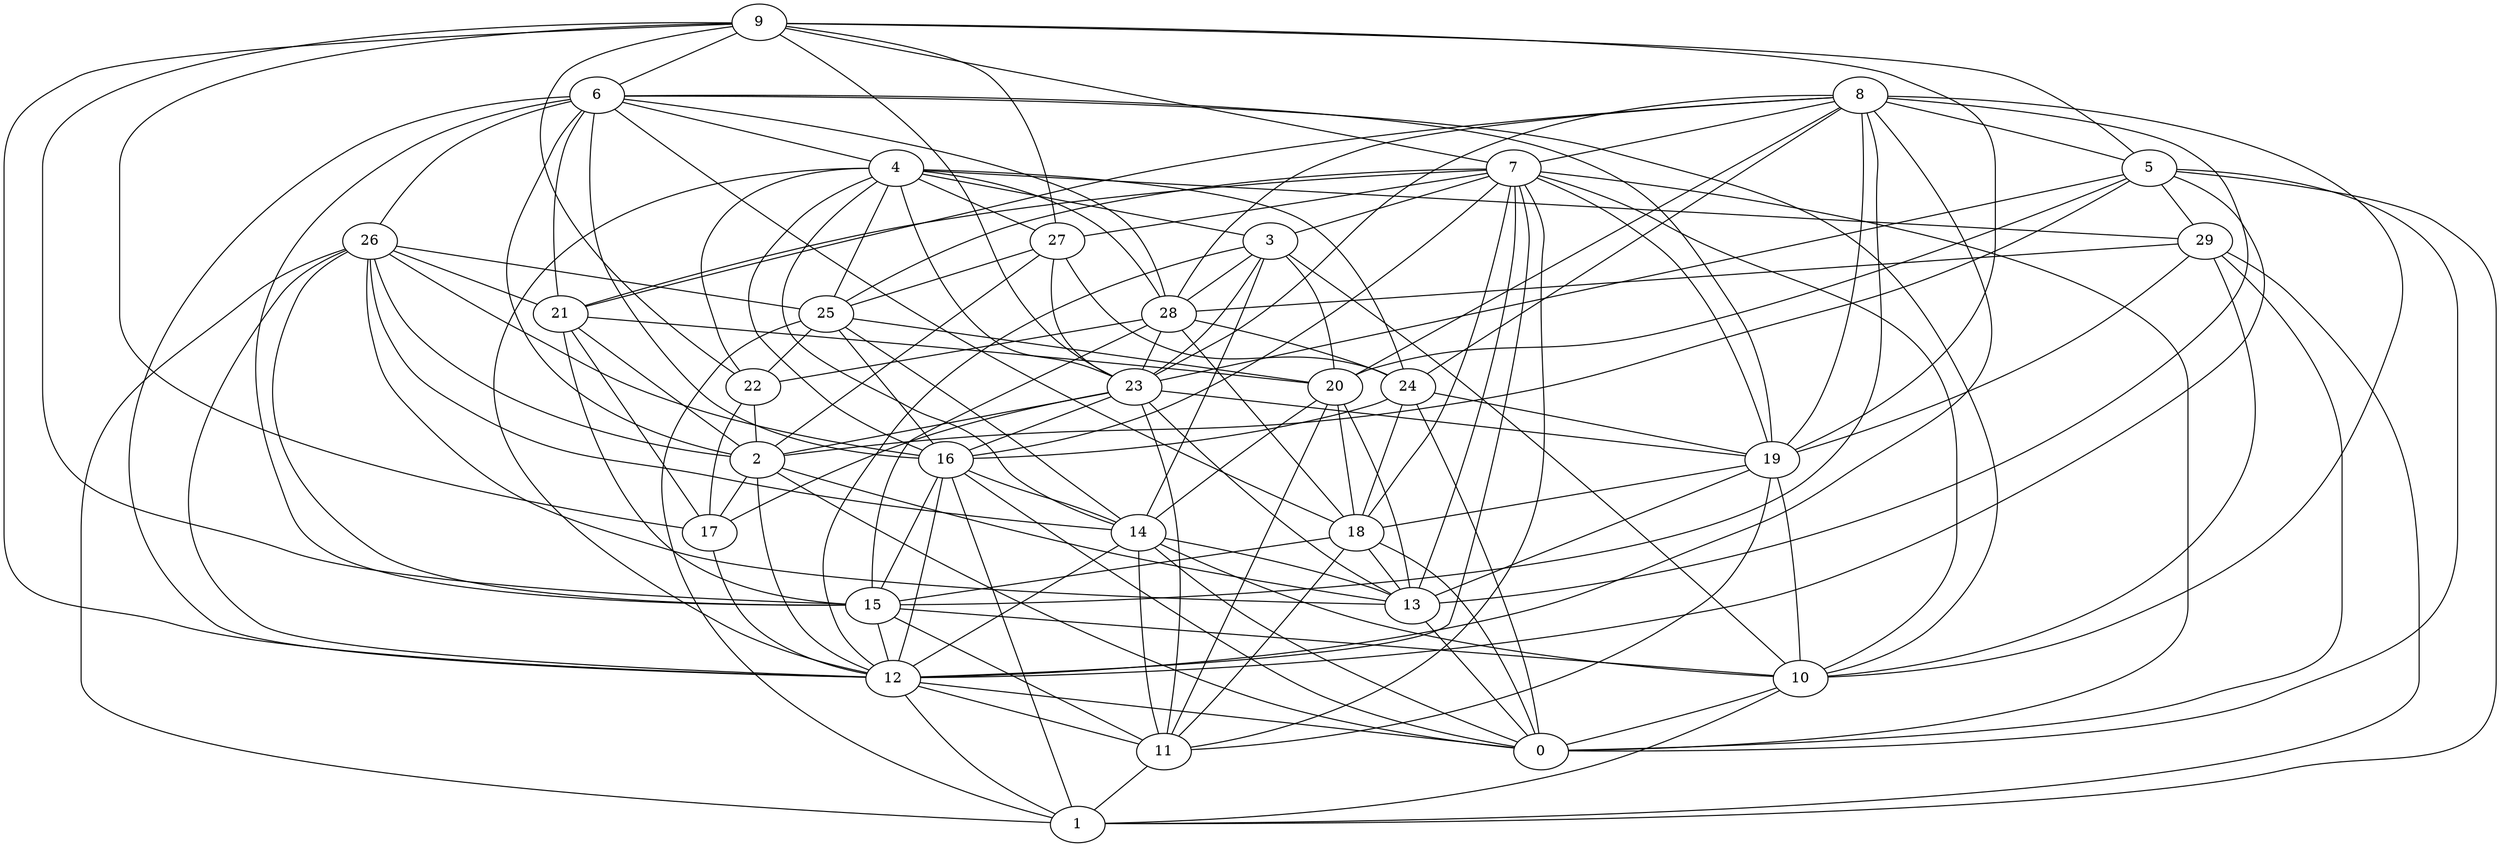 digraph GG_graph {

subgraph G_graph {
edge [color = black]
"19" -> "18" [dir = none]
"19" -> "10" [dir = none]
"28" -> "22" [dir = none]
"28" -> "18" [dir = none]
"9" -> "27" [dir = none]
"9" -> "6" [dir = none]
"9" -> "23" [dir = none]
"9" -> "22" [dir = none]
"22" -> "2" [dir = none]
"22" -> "17" [dir = none]
"17" -> "12" [dir = none]
"4" -> "29" [dir = none]
"4" -> "22" [dir = none]
"4" -> "23" [dir = none]
"4" -> "24" [dir = none]
"4" -> "12" [dir = none]
"4" -> "3" [dir = none]
"12" -> "11" [dir = none]
"12" -> "1" [dir = none]
"7" -> "13" [dir = none]
"7" -> "3" [dir = none]
"7" -> "0" [dir = none]
"7" -> "25" [dir = none]
"7" -> "21" [dir = none]
"7" -> "12" [dir = none]
"10" -> "0" [dir = none]
"10" -> "1" [dir = none]
"27" -> "2" [dir = none]
"27" -> "23" [dir = none]
"27" -> "25" [dir = none]
"8" -> "21" [dir = none]
"8" -> "24" [dir = none]
"8" -> "12" [dir = none]
"8" -> "19" [dir = none]
"8" -> "10" [dir = none]
"8" -> "15" [dir = none]
"8" -> "7" [dir = none]
"8" -> "13" [dir = none]
"8" -> "23" [dir = none]
"8" -> "28" [dir = none]
"8" -> "5" [dir = none]
"8" -> "20" [dir = none]
"6" -> "4" [dir = none]
"6" -> "10" [dir = none]
"6" -> "2" [dir = none]
"6" -> "26" [dir = none]
"6" -> "21" [dir = none]
"3" -> "20" [dir = none]
"16" -> "12" [dir = none]
"16" -> "0" [dir = none]
"16" -> "15" [dir = none]
"5" -> "20" [dir = none]
"5" -> "0" [dir = none]
"24" -> "19" [dir = none]
"24" -> "0" [dir = none]
"14" -> "11" [dir = none]
"14" -> "13" [dir = none]
"14" -> "10" [dir = none]
"14" -> "0" [dir = none]
"26" -> "25" [dir = none]
"26" -> "15" [dir = none]
"26" -> "14" [dir = none]
"26" -> "13" [dir = none]
"26" -> "21" [dir = none]
"26" -> "16" [dir = none]
"29" -> "1" [dir = none]
"29" -> "0" [dir = none]
"29" -> "10" [dir = none]
"29" -> "19" [dir = none]
"15" -> "12" [dir = none]
"15" -> "11" [dir = none]
"15" -> "10" [dir = none]
"18" -> "11" [dir = none]
"23" -> "19" [dir = none]
"23" -> "2" [dir = none]
"23" -> "13" [dir = none]
"23" -> "16" [dir = none]
"23" -> "11" [dir = none]
"21" -> "17" [dir = none]
"21" -> "20" [dir = none]
"21" -> "2" [dir = none]
"20" -> "18" [dir = none]
"20" -> "13" [dir = none]
"2" -> "0" [dir = none]
"2" -> "13" [dir = none]
"25" -> "20" [dir = none]
"25" -> "16" [dir = none]
"7" -> "16" [dir = none]
"19" -> "13" [dir = none]
"11" -> "1" [dir = none]
"14" -> "12" [dir = none]
"3" -> "14" [dir = none]
"9" -> "15" [dir = none]
"29" -> "28" [dir = none]
"2" -> "12" [dir = none]
"9" -> "7" [dir = none]
"28" -> "24" [dir = none]
"6" -> "15" [dir = none]
"2" -> "17" [dir = none]
"3" -> "12" [dir = none]
"4" -> "28" [dir = none]
"26" -> "1" [dir = none]
"9" -> "12" [dir = none]
"7" -> "27" [dir = none]
"18" -> "0" [dir = none]
"13" -> "0" [dir = none]
"6" -> "28" [dir = none]
"23" -> "17" [dir = none]
"9" -> "17" [dir = none]
"4" -> "16" [dir = none]
"20" -> "14" [dir = none]
"16" -> "1" [dir = none]
"5" -> "2" [dir = none]
"9" -> "19" [dir = none]
"26" -> "12" [dir = none]
"5" -> "29" [dir = none]
"5" -> "12" [dir = none]
"27" -> "24" [dir = none]
"3" -> "10" [dir = none]
"5" -> "23" [dir = none]
"4" -> "14" [dir = none]
"7" -> "11" [dir = none]
"25" -> "1" [dir = none]
"9" -> "5" [dir = none]
"28" -> "15" [dir = none]
"4" -> "25" [dir = none]
"25" -> "14" [dir = none]
"16" -> "14" [dir = none]
"3" -> "23" [dir = none]
"18" -> "13" [dir = none]
"5" -> "1" [dir = none]
"7" -> "19" [dir = none]
"28" -> "23" [dir = none]
"26" -> "2" [dir = none]
"7" -> "18" [dir = none]
"12" -> "0" [dir = none]
"7" -> "10" [dir = none]
"24" -> "18" [dir = none]
"4" -> "27" [dir = none]
"25" -> "22" [dir = none]
"6" -> "16" [dir = none]
"6" -> "18" [dir = none]
"19" -> "11" [dir = none]
"6" -> "19" [dir = none]
"20" -> "11" [dir = none]
"21" -> "15" [dir = none]
"6" -> "12" [dir = none]
"18" -> "15" [dir = none]
"24" -> "16" [dir = none]
"3" -> "28" [dir = none]
}

}
